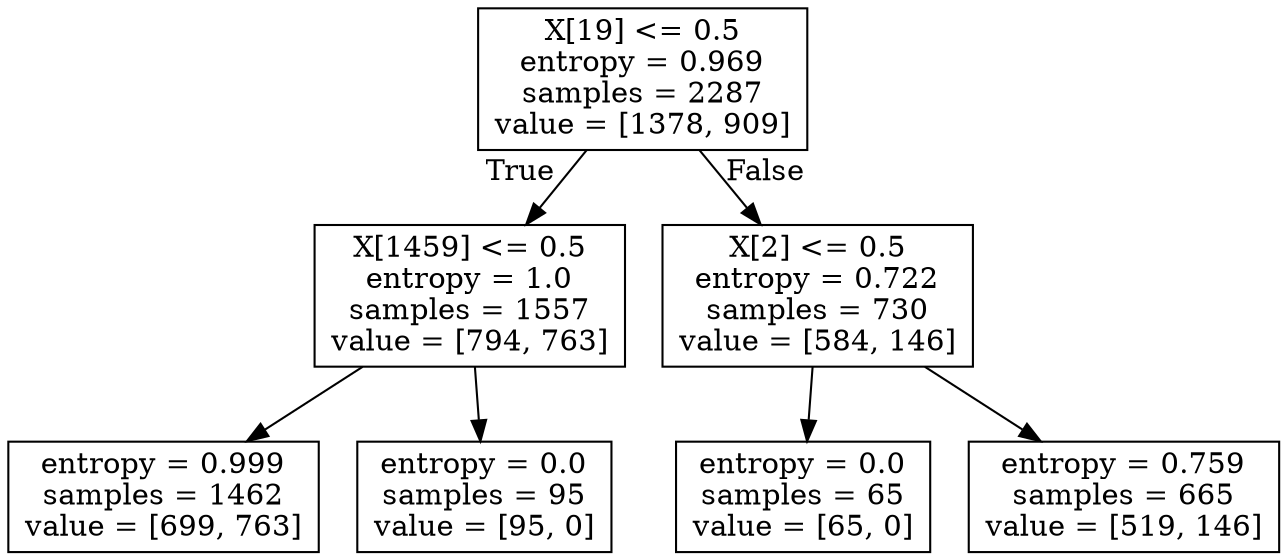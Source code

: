 digraph Tree {
node [shape=box] ;
0 [label="X[19] <= 0.5\nentropy = 0.969\nsamples = 2287\nvalue = [1378, 909]"] ;
1 [label="X[1459] <= 0.5\nentropy = 1.0\nsamples = 1557\nvalue = [794, 763]"] ;
0 -> 1 [labeldistance=2.5, labelangle=45, headlabel="True"] ;
2 [label="entropy = 0.999\nsamples = 1462\nvalue = [699, 763]"] ;
1 -> 2 ;
3 [label="entropy = 0.0\nsamples = 95\nvalue = [95, 0]"] ;
1 -> 3 ;
4 [label="X[2] <= 0.5\nentropy = 0.722\nsamples = 730\nvalue = [584, 146]"] ;
0 -> 4 [labeldistance=2.5, labelangle=-45, headlabel="False"] ;
5 [label="entropy = 0.0\nsamples = 65\nvalue = [65, 0]"] ;
4 -> 5 ;
6 [label="entropy = 0.759\nsamples = 665\nvalue = [519, 146]"] ;
4 -> 6 ;
}